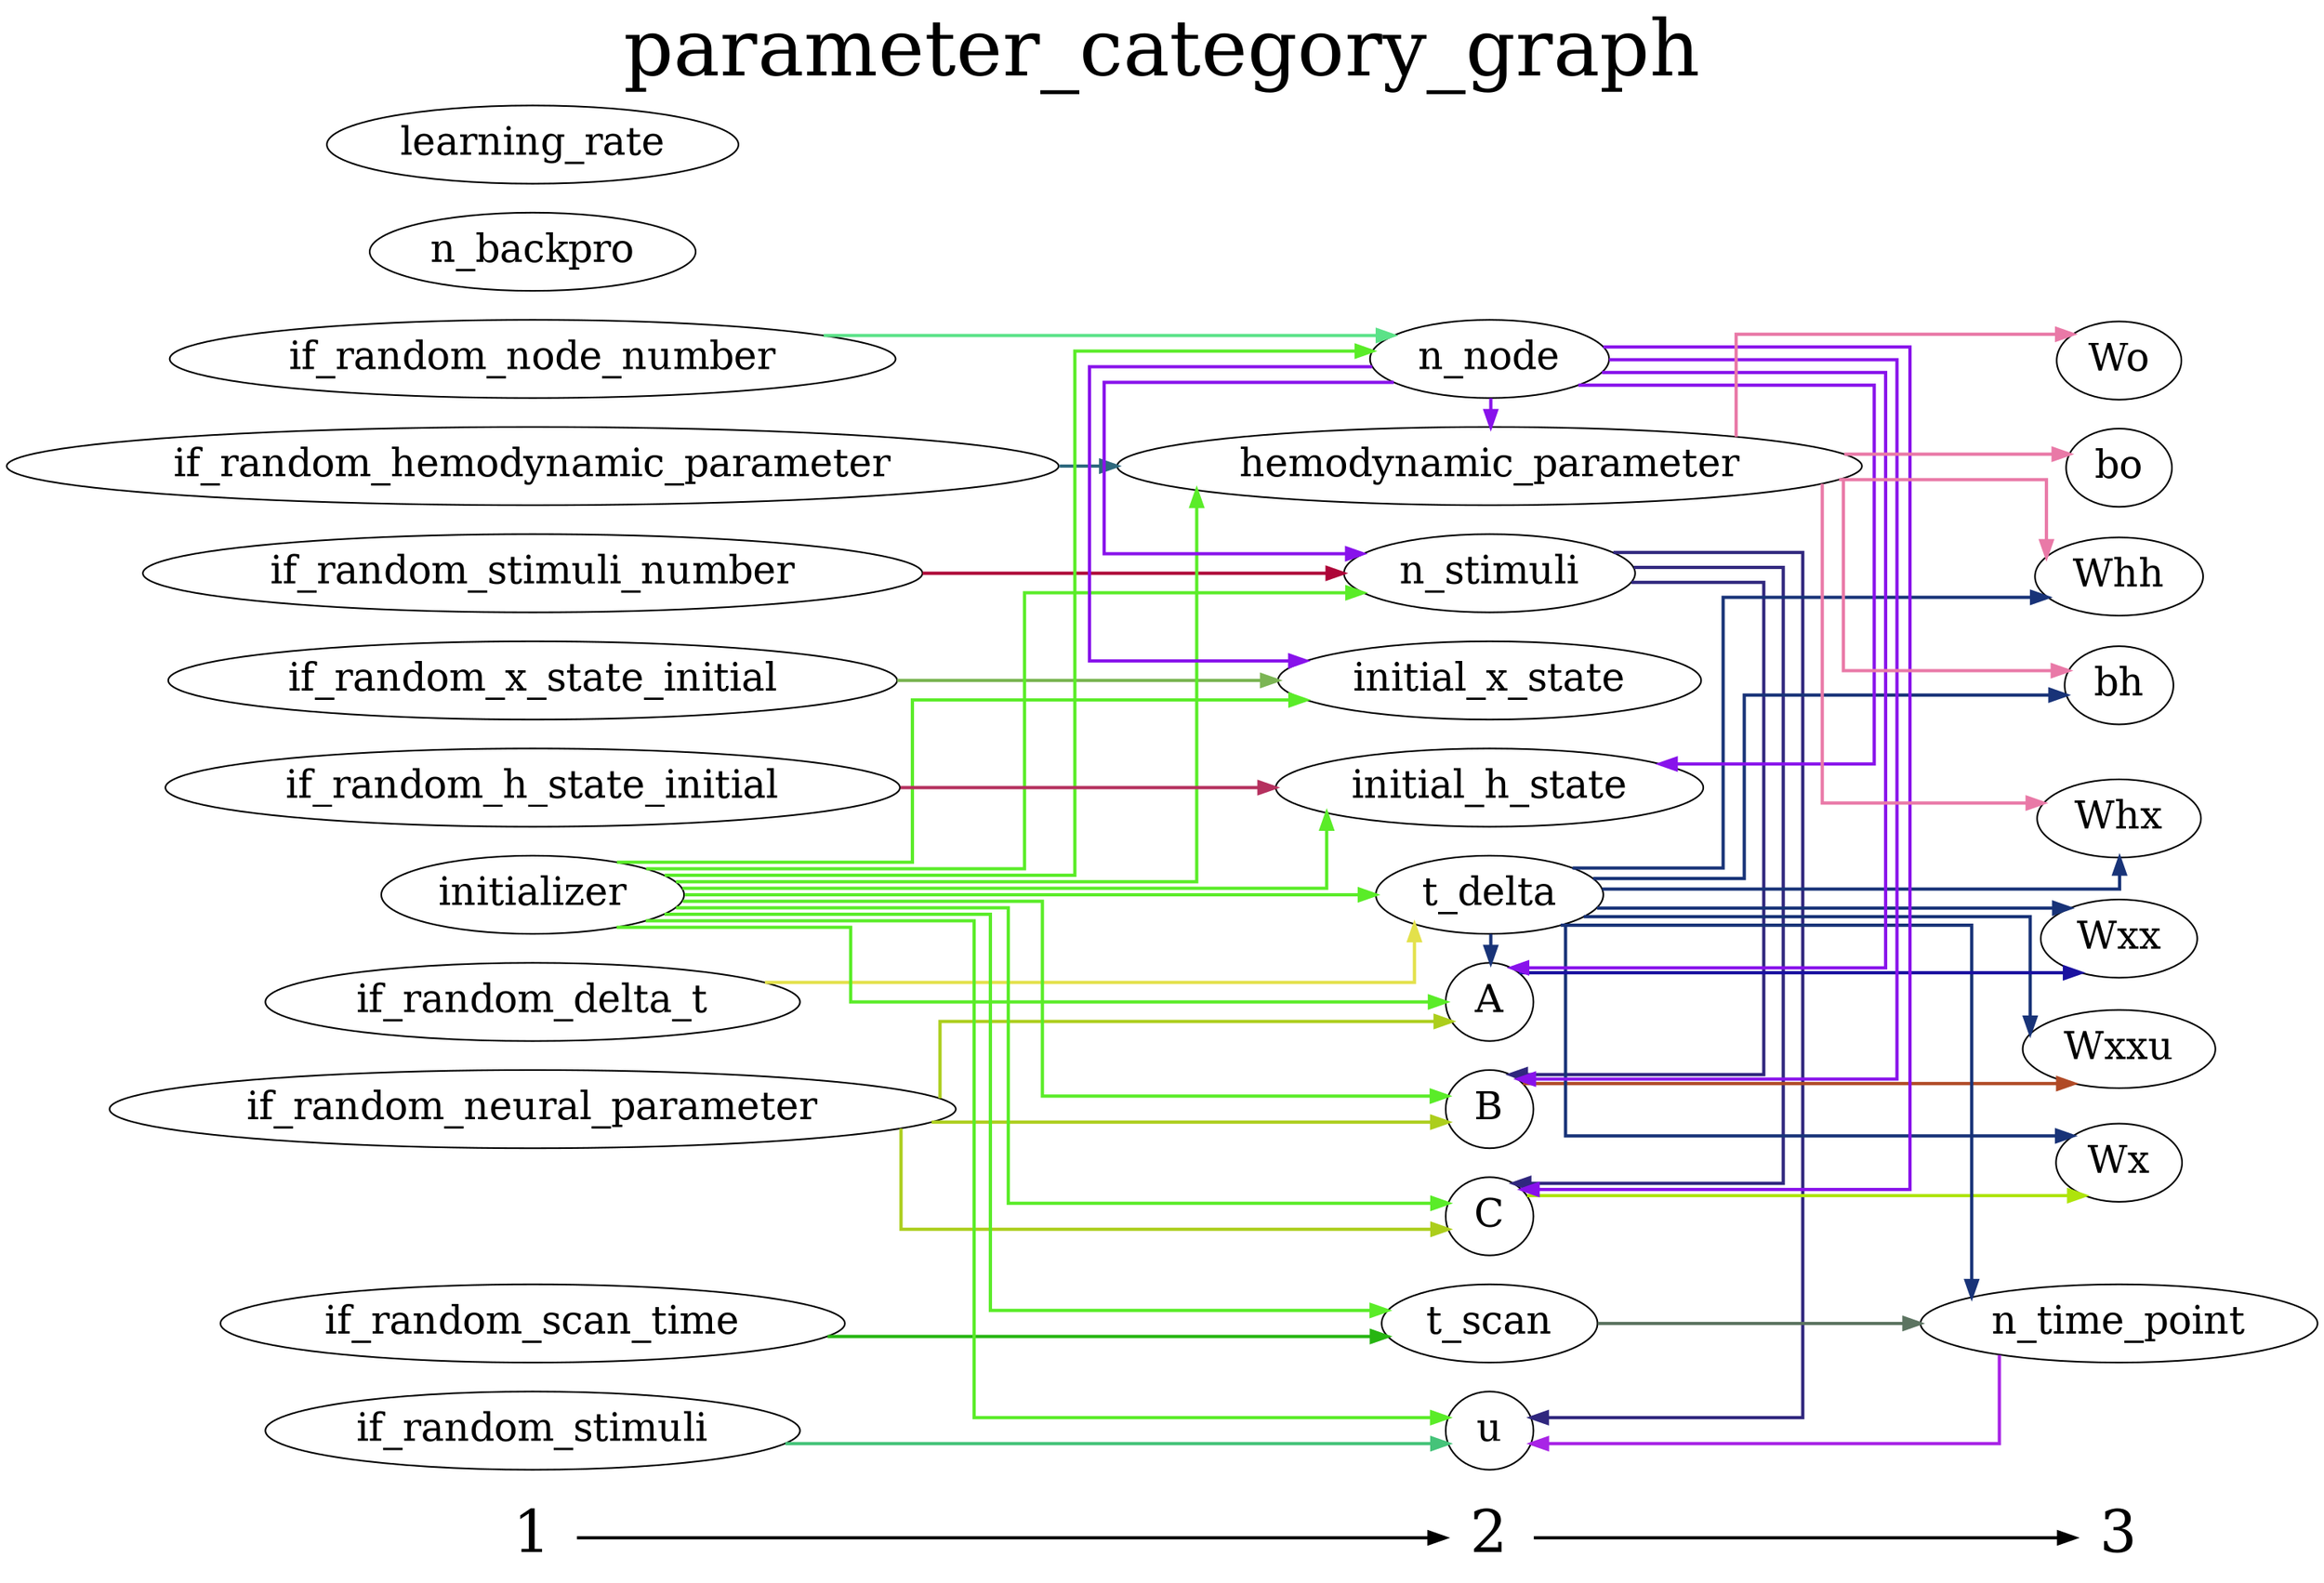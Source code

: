 digraph G {
          splines=ortho;
          fontsize = 48;
          rankdir = "LR";
          node[fontsize=24];
          edge[penwidth=2];
          {
          node [shape=plaintext fontsize=36];
          1 -> 
          2 -> 
          3
          }
          {rank = same;
          1;
          if_random_hemodynamic_parameter;
          if_random_node_number;
          if_random_delta_t;
          if_random_x_state_initial;
          if_random_neural_parameter;
          n_backpro;
          if_random_scan_time;
          if_random_stimuli_number;
          initializer;
          learning_rate;
          if_random_h_state_initial;
          if_random_stimuli;
          }
          {rank = same;
          2;
          initial_x_state;
          initial_h_state;
          n_stimuli;
          B;
          C;
          u;
          t_delta;
          t_scan;
          A;
          n_node;
          hemodynamic_parameter;
          }
          {rank = same;
          3;
          Wxxu;
          Whh;
          Wxx;
          bh;
          bo;
          Whx;
          n_time_point;
          Wo;
          Wx;
          }
          if_random_stimuli_number -> n_stimuli [color="#AE0538"];
          if_random_node_number -> n_node [color="#5BE288"];
          initializer -> t_scan [color="#5AEC28"];
          initializer -> n_stimuli [color="#5AEC28"];
          initializer -> B [color="#5AEC28"];
          initializer -> C [color="#5AEC28"];
          initializer -> u [color="#5AEC28"];
          initializer -> t_delta [color="#5AEC28"];
          initializer -> initial_h_state [color="#5AEC28"];
          initializer -> A [color="#5AEC28"];
          initializer -> n_node [color="#5AEC28"];
          initializer -> hemodynamic_parameter [color="#5AEC28"];
          initializer -> initial_x_state [color="#5AEC28"];
          if_random_hemodynamic_parameter -> hemodynamic_parameter [color="#2E697E"];
          A -> Wxx [color="#1A11A0"];
          if_random_neural_parameter -> B [color="#ACCE1C"];
          if_random_neural_parameter -> C [color="#ACCE1C"];
          if_random_neural_parameter -> A [color="#ACCE1C"];
          if_random_delta_t -> t_delta [color="#E3E14B"];
          t_scan -> n_time_point [color="#5C7461"];
          if_random_h_state_initial -> initial_h_state [color="#B5305E"];
          if_random_x_state_initial -> initial_x_state [color="#7BB554"];
          n_stimuli -> B [color="#30277E"];
          n_stimuli -> C [color="#30277E"];
          n_stimuli -> u [color="#30277E"];
          B -> Wxxu [color="#B04A26"];
          n_node -> n_stimuli [color="#8812EB"];
          n_node -> B [color="#8812EB"];
          n_node -> C [color="#8812EB"];
          n_node -> initial_h_state [color="#8812EB"];
          n_node -> A [color="#8812EB"];
          n_node -> hemodynamic_parameter [color="#8812EB"];
          n_node -> initial_x_state [color="#8812EB"];
          C -> Wx [color="#AEE40B"];
          if_random_scan_time -> t_scan [color="#27B512"];
          if_random_stimuli -> u [color="#45C379"];
          t_delta -> Wxxu [color="#183378"];
          t_delta -> Whx [color="#183378"];
          t_delta -> Whh [color="#183378"];
          t_delta -> Wxx [color="#183378"];
          t_delta -> A [color="#183378"];
          t_delta -> bh [color="#183378"];
          t_delta -> Wx [color="#183378"];
          t_delta -> n_time_point [color="#183378"];
          hemodynamic_parameter -> Whx [color="#E979A7"];
          hemodynamic_parameter -> Wo [color="#E979A7"];
          hemodynamic_parameter -> Whh [color="#E979A7"];
          hemodynamic_parameter -> bh [color="#E979A7"];
          hemodynamic_parameter -> bo [color="#E979A7"];
          n_time_point -> u [color="#A824E6"];
          labelloc = "t";
          label = "parameter_category_graph";
}